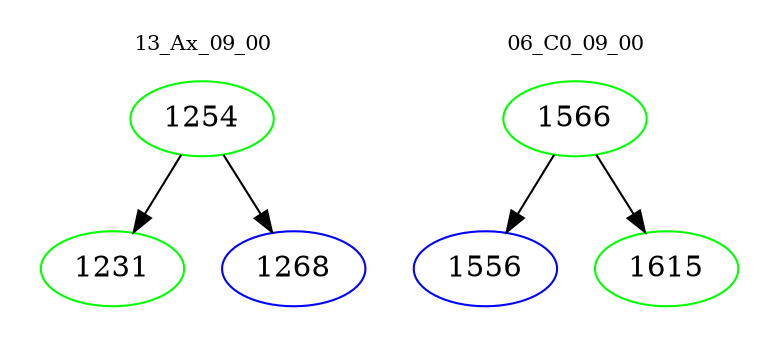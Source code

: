 digraph{
subgraph cluster_0 {
color = white
label = "13_Ax_09_00";
fontsize=10;
T0_1254 [label="1254", color="green"]
T0_1254 -> T0_1231 [color="black"]
T0_1231 [label="1231", color="green"]
T0_1254 -> T0_1268 [color="black"]
T0_1268 [label="1268", color="blue"]
}
subgraph cluster_1 {
color = white
label = "06_C0_09_00";
fontsize=10;
T1_1566 [label="1566", color="green"]
T1_1566 -> T1_1556 [color="black"]
T1_1556 [label="1556", color="blue"]
T1_1566 -> T1_1615 [color="black"]
T1_1615 [label="1615", color="green"]
}
}

